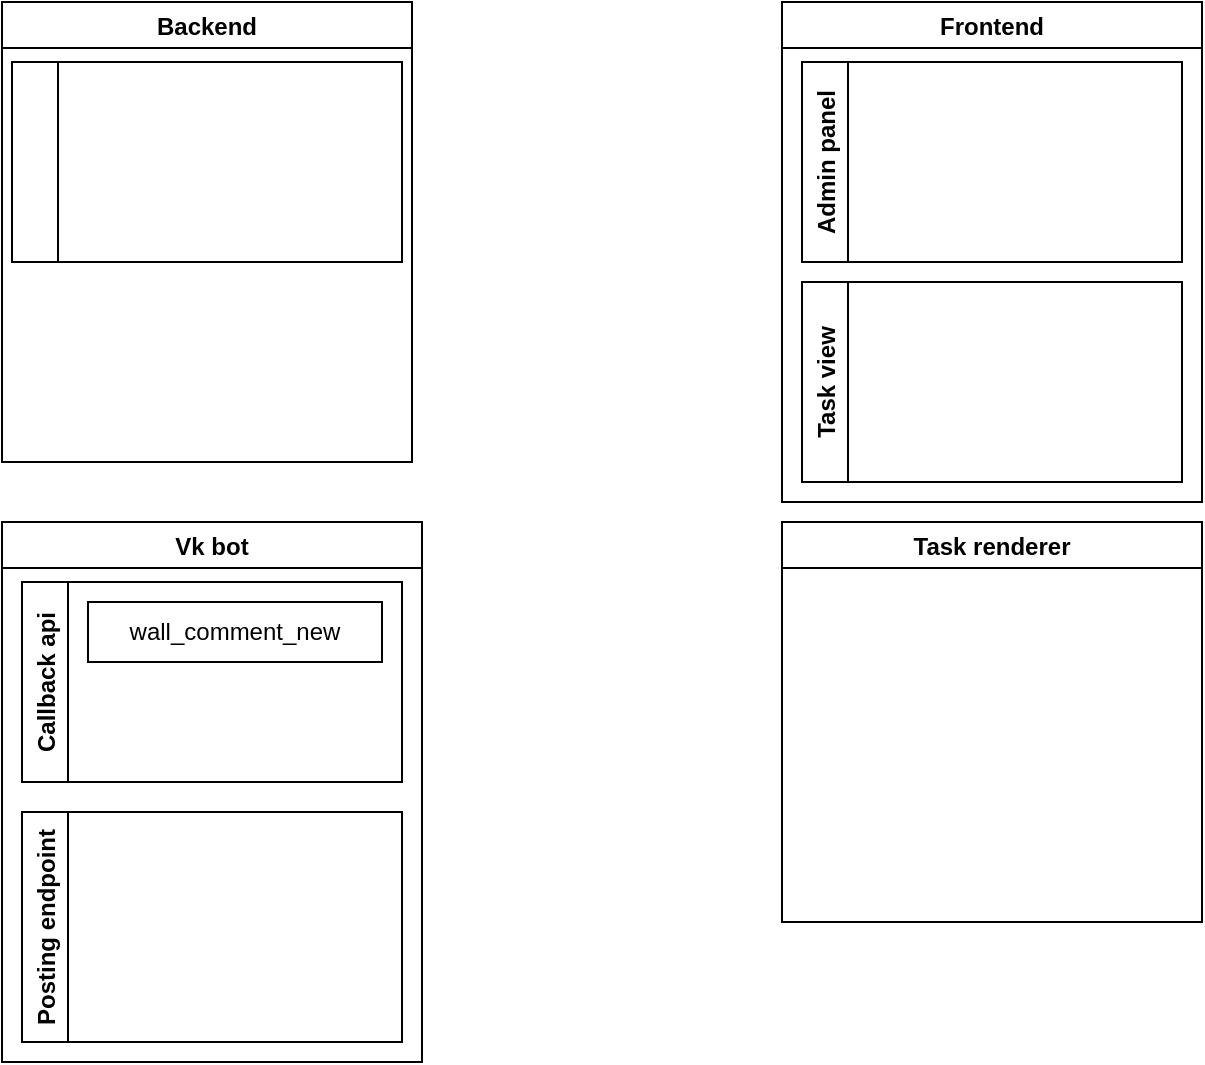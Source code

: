 <mxfile version="15.0.3" type="github">
  <diagram id="1ciUxFazbSnDy7dfyZLV" name="Page-1">
    <mxGraphModel dx="1021" dy="572" grid="1" gridSize="10" guides="1" tooltips="1" connect="1" arrows="1" fold="1" page="1" pageScale="1" pageWidth="827" pageHeight="1169" math="0" shadow="0">
      <root>
        <mxCell id="0" />
        <mxCell id="1" parent="0" />
        <mxCell id="4Q6XDzFfQWT7hohU1TWe-5" value="Backend" style="swimlane;" vertex="1" parent="1">
          <mxGeometry x="120" y="180" width="205" height="230" as="geometry">
            <mxRectangle x="120" y="180" width="130" height="23" as="alternateBounds" />
          </mxGeometry>
        </mxCell>
        <mxCell id="4Q6XDzFfQWT7hohU1TWe-17" value="" style="swimlane;horizontal=0;startSize=23;" vertex="1" parent="4Q6XDzFfQWT7hohU1TWe-5">
          <mxGeometry x="5" y="30" width="195" height="100" as="geometry" />
        </mxCell>
        <mxCell id="4Q6XDzFfQWT7hohU1TWe-6" value="Frontend" style="swimlane;" vertex="1" parent="1">
          <mxGeometry x="510" y="180" width="210" height="250" as="geometry">
            <mxRectangle x="510" y="180" width="80" height="23" as="alternateBounds" />
          </mxGeometry>
        </mxCell>
        <mxCell id="4Q6XDzFfQWT7hohU1TWe-15" value="Admin panel" style="swimlane;horizontal=0;" vertex="1" parent="4Q6XDzFfQWT7hohU1TWe-6">
          <mxGeometry x="10" y="30" width="190" height="100" as="geometry" />
        </mxCell>
        <mxCell id="4Q6XDzFfQWT7hohU1TWe-16" value="Task view" style="swimlane;horizontal=0;startSize=23;" vertex="1" parent="4Q6XDzFfQWT7hohU1TWe-6">
          <mxGeometry x="10" y="140" width="190" height="100" as="geometry" />
        </mxCell>
        <mxCell id="4Q6XDzFfQWT7hohU1TWe-7" value="Vk bot" style="swimlane;" vertex="1" parent="1">
          <mxGeometry x="120" y="440" width="210" height="270" as="geometry" />
        </mxCell>
        <mxCell id="4Q6XDzFfQWT7hohU1TWe-13" value="Callback api" style="swimlane;horizontal=0;" vertex="1" parent="4Q6XDzFfQWT7hohU1TWe-7">
          <mxGeometry x="10" y="30" width="190" height="100" as="geometry" />
        </mxCell>
        <mxCell id="4Q6XDzFfQWT7hohU1TWe-18" value="wall_comment_new" style="rounded=0;whiteSpace=wrap;html=1;" vertex="1" parent="4Q6XDzFfQWT7hohU1TWe-13">
          <mxGeometry x="33" y="10" width="147" height="30" as="geometry" />
        </mxCell>
        <mxCell id="4Q6XDzFfQWT7hohU1TWe-14" value="Posting endpoint" style="swimlane;horizontal=0;" vertex="1" parent="4Q6XDzFfQWT7hohU1TWe-7">
          <mxGeometry x="10" y="145" width="190" height="115" as="geometry" />
        </mxCell>
        <mxCell id="4Q6XDzFfQWT7hohU1TWe-8" value="Task renderer" style="swimlane;" vertex="1" parent="1">
          <mxGeometry x="510" y="440" width="210" height="200" as="geometry" />
        </mxCell>
      </root>
    </mxGraphModel>
  </diagram>
</mxfile>
